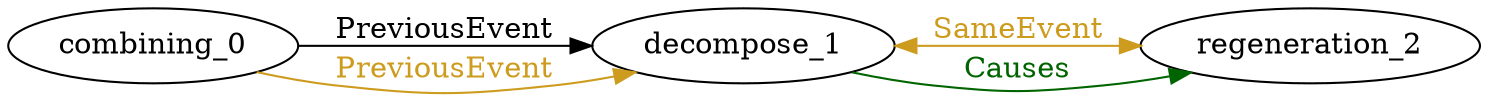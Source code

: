 digraph finite_state_machine { 
	rankdir=LR;
	size="50,50";
node0 [label = "combining_0"]
node1 [label = "decompose_1"]
node2 [label = "regeneration_2"]
node0 -> node1 [ label = "PreviousEvent" fontcolor="black"  color = "Black"];
node0 -> node1 [ label = "PreviousEvent" fontcolor="goldenrod3"  color = "goldenrod3"];
node1 -> node2 [ label = "SameEvent" fontcolor="goldenrod3" dir = "both" color = "goldenrod3"];
node1 -> node2 [ label = "Causes" fontcolor="darkgreen"  color = "darkgreen"];
}